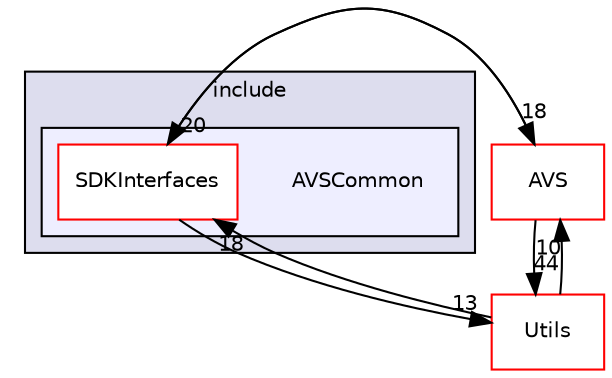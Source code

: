 digraph "/workplace/avs-device-sdk/AVSCommon/SDKInterfaces/include/AVSCommon" {
  compound=true
  node [ fontsize="10", fontname="Helvetica"];
  edge [ labelfontsize="10", labelfontname="Helvetica"];
  subgraph clusterdir_17341252d14ec499eb3e1f7903ffcdf5 {
    graph [ bgcolor="#ddddee", pencolor="black", label="include" fontname="Helvetica", fontsize="10", URL="dir_17341252d14ec499eb3e1f7903ffcdf5.html"]
  subgraph clusterdir_5021e1325decff0a465f80b9ba997f55 {
    graph [ bgcolor="#eeeeff", pencolor="black", label="" URL="dir_5021e1325decff0a465f80b9ba997f55.html"];
    dir_5021e1325decff0a465f80b9ba997f55 [shape=plaintext label="AVSCommon"];
    dir_304e5c5f242f015339c8e1473ae913b8 [shape=box label="SDKInterfaces" color="red" fillcolor="white" style="filled" URL="dir_304e5c5f242f015339c8e1473ae913b8.html"];
  }
  }
  dir_80711c2a226d5fced33fce22558d3784 [shape=box label="AVS" fillcolor="white" style="filled" color="red" URL="dir_80711c2a226d5fced33fce22558d3784.html"];
  dir_49dd3d9ac5586189aa170bac46425b9c [shape=box label="Utils" fillcolor="white" style="filled" color="red" URL="dir_49dd3d9ac5586189aa170bac46425b9c.html"];
  dir_304e5c5f242f015339c8e1473ae913b8->dir_80711c2a226d5fced33fce22558d3784 [headlabel="18", labeldistance=1.5 headhref="dir_000072_000043.html"];
  dir_304e5c5f242f015339c8e1473ae913b8->dir_49dd3d9ac5586189aa170bac46425b9c [headlabel="13", labeldistance=1.5 headhref="dir_000072_000061.html"];
  dir_80711c2a226d5fced33fce22558d3784->dir_304e5c5f242f015339c8e1473ae913b8 [headlabel="20", labeldistance=1.5 headhref="dir_000043_000072.html"];
  dir_80711c2a226d5fced33fce22558d3784->dir_49dd3d9ac5586189aa170bac46425b9c [headlabel="44", labeldistance=1.5 headhref="dir_000043_000061.html"];
  dir_49dd3d9ac5586189aa170bac46425b9c->dir_304e5c5f242f015339c8e1473ae913b8 [headlabel="18", labeldistance=1.5 headhref="dir_000061_000072.html"];
  dir_49dd3d9ac5586189aa170bac46425b9c->dir_80711c2a226d5fced33fce22558d3784 [headlabel="10", labeldistance=1.5 headhref="dir_000061_000043.html"];
}
